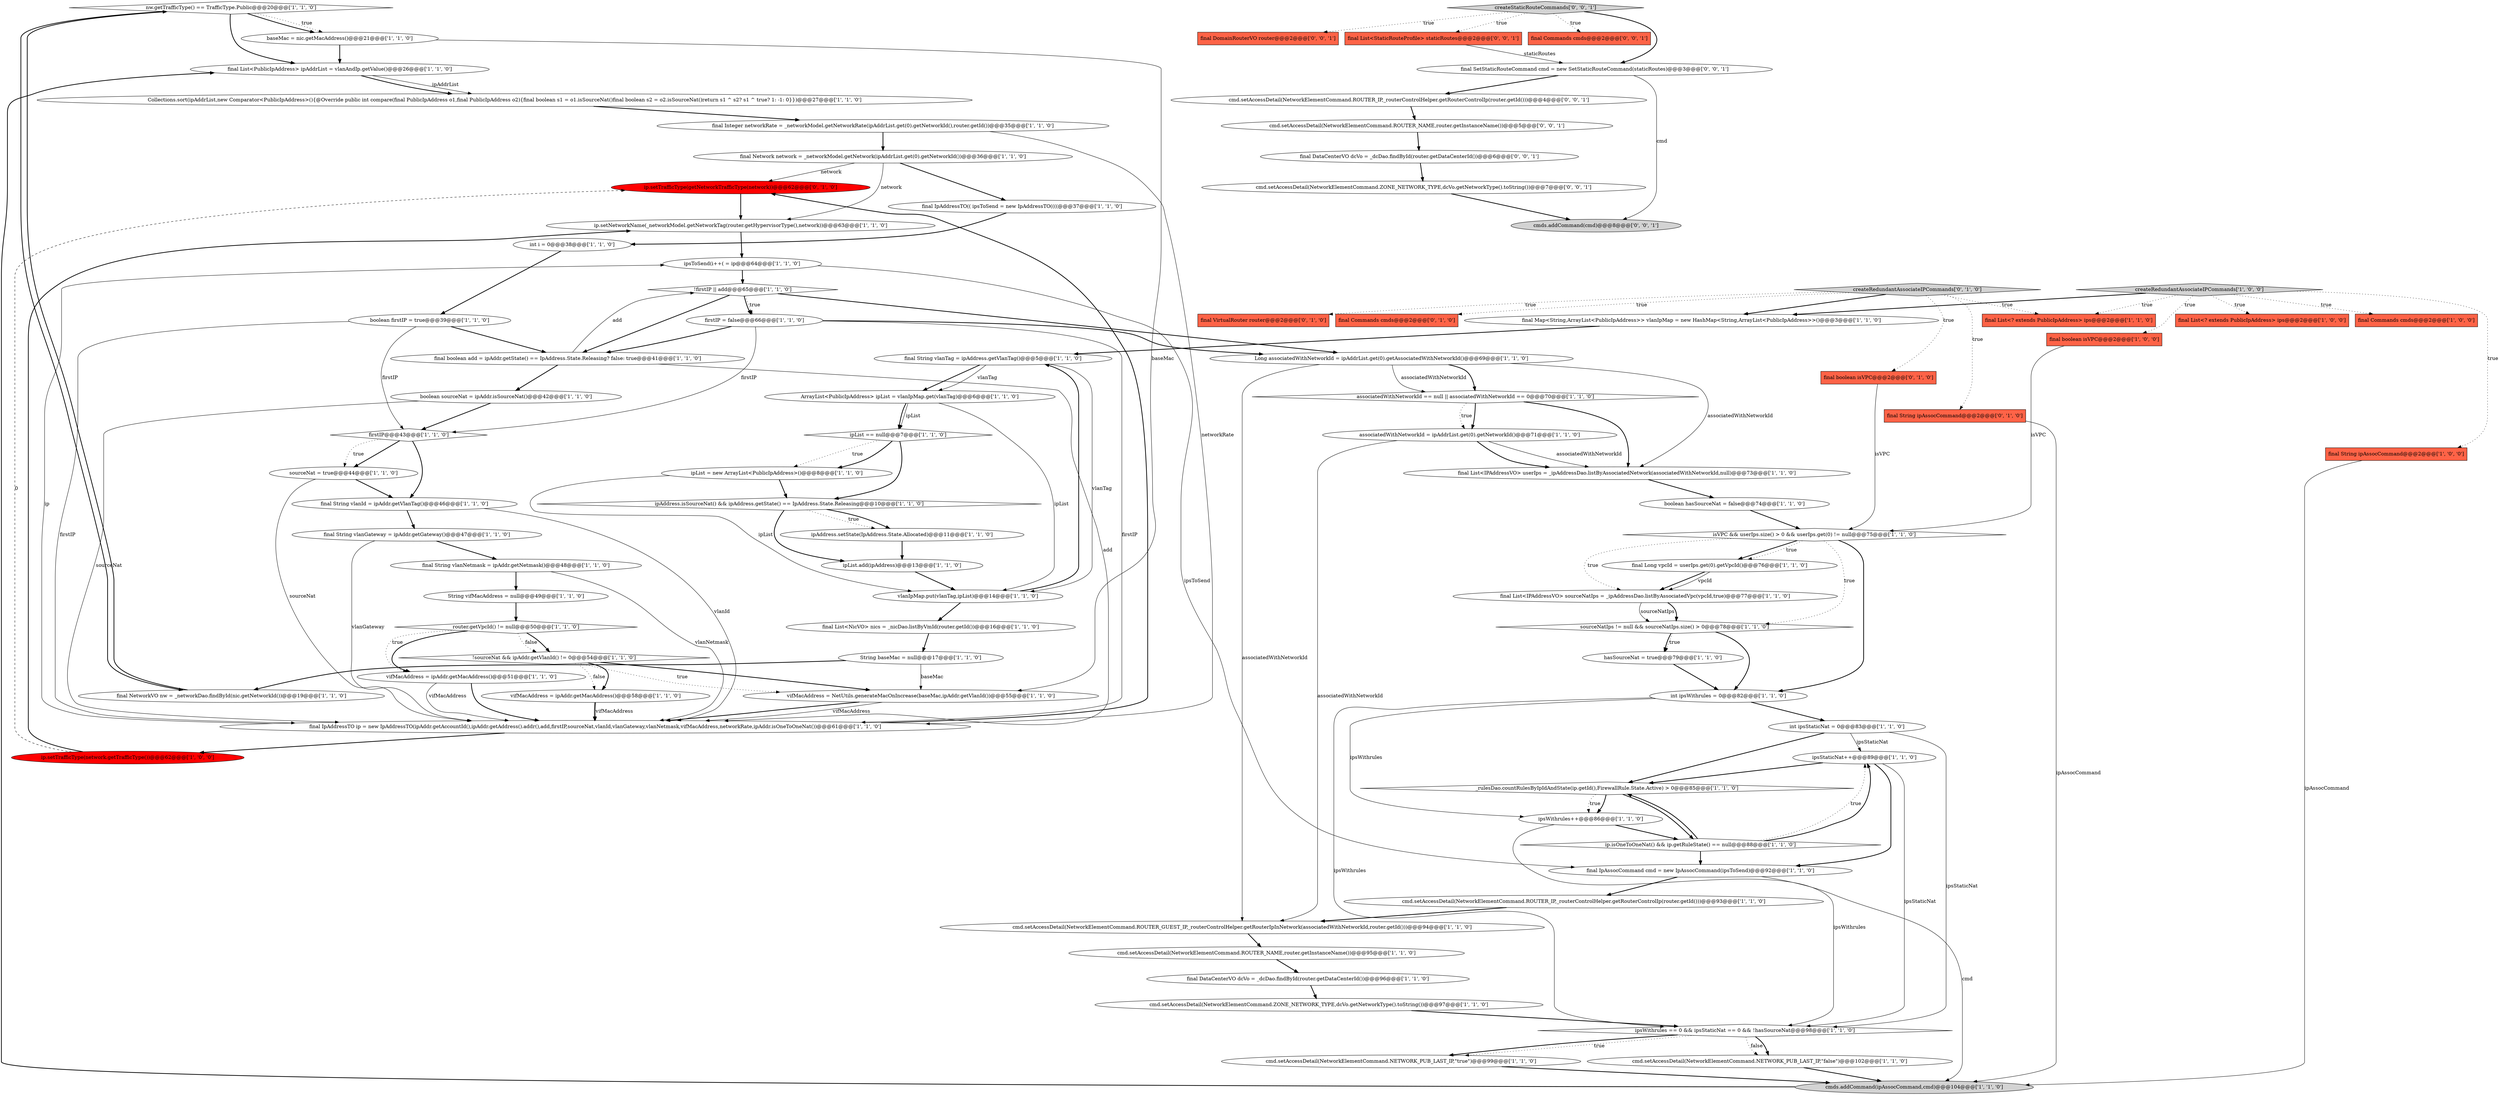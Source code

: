 digraph {
54 [style = filled, label = "nw.getTrafficType() == TrafficType.Public@@@20@@@['1', '1', '0']", fillcolor = white, shape = diamond image = "AAA0AAABBB1BBB"];
14 [style = filled, label = "Collections.sort(ipAddrList,new Comparator<PublicIpAddress>(){@Override public int compare(final PublicIpAddress o1,final PublicIpAddress o2){final boolean s1 = o1.isSourceNat()final boolean s2 = o2.isSourceNat()return s1 ^ s2? s1 ^ true? 1: -1: 0}})@@@27@@@['1', '1', '0']", fillcolor = white, shape = ellipse image = "AAA0AAABBB1BBB"];
8 [style = filled, label = "ipsStaticNat++@@@89@@@['1', '1', '0']", fillcolor = white, shape = ellipse image = "AAA0AAABBB1BBB"];
86 [style = filled, label = "cmd.setAccessDetail(NetworkElementCommand.ROUTER_NAME,router.getInstanceName())@@@5@@@['0', '0', '1']", fillcolor = white, shape = ellipse image = "AAA0AAABBB3BBB"];
65 [style = filled, label = "String baseMac = null@@@17@@@['1', '1', '0']", fillcolor = white, shape = ellipse image = "AAA0AAABBB1BBB"];
62 [style = filled, label = "final Network network = _networkModel.getNetwork(ipAddrList.get(0).getNetworkId())@@@36@@@['1', '1', '0']", fillcolor = white, shape = ellipse image = "AAA0AAABBB1BBB"];
77 [style = filled, label = "ip.setTrafficType(getNetworkTrafficType(network))@@@62@@@['0', '1', '0']", fillcolor = red, shape = ellipse image = "AAA1AAABBB2BBB"];
41 [style = filled, label = "vlanIpMap.put(vlanTag,ipList)@@@14@@@['1', '1', '0']", fillcolor = white, shape = ellipse image = "AAA0AAABBB1BBB"];
63 [style = filled, label = "final String vlanNetmask = ipAddr.getNetmask()@@@48@@@['1', '1', '0']", fillcolor = white, shape = ellipse image = "AAA0AAABBB1BBB"];
55 [style = filled, label = "firstIP@@@43@@@['1', '1', '0']", fillcolor = white, shape = diamond image = "AAA0AAABBB1BBB"];
36 [style = filled, label = "ipList = new ArrayList<PublicIpAddress>()@@@8@@@['1', '1', '0']", fillcolor = white, shape = ellipse image = "AAA0AAABBB1BBB"];
27 [style = filled, label = "final NetworkVO nw = _networkDao.findById(nic.getNetworkId())@@@19@@@['1', '1', '0']", fillcolor = white, shape = ellipse image = "AAA0AAABBB1BBB"];
48 [style = filled, label = "final IpAddressTO(( ipsToSend = new IpAddressTO((((@@@37@@@['1', '1', '0']", fillcolor = white, shape = ellipse image = "AAA0AAABBB1BBB"];
74 [style = filled, label = "final VirtualRouter router@@@2@@@['0', '1', '0']", fillcolor = tomato, shape = box image = "AAA0AAABBB2BBB"];
80 [style = filled, label = "cmd.setAccessDetail(NetworkElementCommand.ROUTER_IP,_routerControlHelper.getRouterControlIp(router.getId()))@@@4@@@['0', '0', '1']", fillcolor = white, shape = ellipse image = "AAA0AAABBB3BBB"];
50 [style = filled, label = "int ipsStaticNat = 0@@@83@@@['1', '1', '0']", fillcolor = white, shape = ellipse image = "AAA0AAABBB1BBB"];
58 [style = filled, label = "baseMac = nic.getMacAddress()@@@21@@@['1', '1', '0']", fillcolor = white, shape = ellipse image = "AAA0AAABBB1BBB"];
78 [style = filled, label = "final DomainRouterVO router@@@2@@@['0', '0', '1']", fillcolor = tomato, shape = box image = "AAA0AAABBB3BBB"];
60 [style = filled, label = "cmd.setAccessDetail(NetworkElementCommand.NETWORK_PUB_LAST_IP,\"true\")@@@99@@@['1', '1', '0']", fillcolor = white, shape = ellipse image = "AAA0AAABBB1BBB"];
61 [style = filled, label = "final Map<String,ArrayList<PublicIpAddress>> vlanIpMap = new HashMap<String,ArrayList<PublicIpAddress>>()@@@3@@@['1', '1', '0']", fillcolor = white, shape = ellipse image = "AAA0AAABBB1BBB"];
44 [style = filled, label = "vifMacAddress = ipAddr.getMacAddress()@@@58@@@['1', '1', '0']", fillcolor = white, shape = ellipse image = "AAA0AAABBB1BBB"];
25 [style = filled, label = "cmd.setAccessDetail(NetworkElementCommand.ROUTER_GUEST_IP,_routerControlHelper.getRouterIpInNetwork(associatedWithNetworkId,router.getId()))@@@94@@@['1', '1', '0']", fillcolor = white, shape = ellipse image = "AAA0AAABBB1BBB"];
20 [style = filled, label = "cmd.setAccessDetail(NetworkElementCommand.NETWORK_PUB_LAST_IP,\"false\")@@@102@@@['1', '1', '0']", fillcolor = white, shape = ellipse image = "AAA0AAABBB1BBB"];
26 [style = filled, label = "final String ipAssocCommand@@@2@@@['1', '0', '0']", fillcolor = tomato, shape = box image = "AAA0AAABBB1BBB"];
82 [style = filled, label = "final List<StaticRouteProfile> staticRoutes@@@2@@@['0', '0', '1']", fillcolor = tomato, shape = box image = "AAA0AAABBB3BBB"];
2 [style = filled, label = "final String vlanGateway = ipAddr.getGateway()@@@47@@@['1', '1', '0']", fillcolor = white, shape = ellipse image = "AAA0AAABBB1BBB"];
38 [style = filled, label = "final String vlanId = ipAddr.getVlanTag()@@@46@@@['1', '1', '0']", fillcolor = white, shape = ellipse image = "AAA0AAABBB1BBB"];
59 [style = filled, label = "final IpAddressTO ip = new IpAddressTO(ipAddr.getAccountId(),ipAddr.getAddress().addr(),add,firstIP,sourceNat,vlanId,vlanGateway,vlanNetmask,vifMacAddress,networkRate,ipAddr.isOneToOneNat())@@@61@@@['1', '1', '0']", fillcolor = white, shape = ellipse image = "AAA0AAABBB1BBB"];
83 [style = filled, label = "final DataCenterVO dcVo = _dcDao.findById(router.getDataCenterId())@@@6@@@['0', '0', '1']", fillcolor = white, shape = ellipse image = "AAA0AAABBB3BBB"];
28 [style = filled, label = "Long associatedWithNetworkId = ipAddrList.get(0).getAssociatedWithNetworkId()@@@69@@@['1', '1', '0']", fillcolor = white, shape = ellipse image = "AAA0AAABBB1BBB"];
66 [style = filled, label = "hasSourceNat = true@@@79@@@['1', '1', '0']", fillcolor = white, shape = ellipse image = "AAA0AAABBB1BBB"];
0 [style = filled, label = "final String vlanTag = ipAddress.getVlanTag()@@@5@@@['1', '1', '0']", fillcolor = white, shape = ellipse image = "AAA0AAABBB1BBB"];
33 [style = filled, label = "router.getVpcId() != null@@@50@@@['1', '1', '0']", fillcolor = white, shape = diamond image = "AAA0AAABBB1BBB"];
6 [style = filled, label = "int i = 0@@@38@@@['1', '1', '0']", fillcolor = white, shape = ellipse image = "AAA0AAABBB1BBB"];
22 [style = filled, label = "String vifMacAddress = null@@@49@@@['1', '1', '0']", fillcolor = white, shape = ellipse image = "AAA0AAABBB1BBB"];
46 [style = filled, label = "cmd.setAccessDetail(NetworkElementCommand.ZONE_NETWORK_TYPE,dcVo.getNetworkType().toString())@@@97@@@['1', '1', '0']", fillcolor = white, shape = ellipse image = "AAA0AAABBB1BBB"];
56 [style = filled, label = "boolean hasSourceNat = false@@@74@@@['1', '1', '0']", fillcolor = white, shape = ellipse image = "AAA0AAABBB1BBB"];
85 [style = filled, label = "final Commands cmds@@@2@@@['0', '0', '1']", fillcolor = tomato, shape = box image = "AAA0AAABBB3BBB"];
16 [style = filled, label = "cmd.setAccessDetail(NetworkElementCommand.ROUTER_IP,_routerControlHelper.getRouterControlIp(router.getId()))@@@93@@@['1', '1', '0']", fillcolor = white, shape = ellipse image = "AAA0AAABBB1BBB"];
40 [style = filled, label = "final List<IPAddressVO> userIps = _ipAddressDao.listByAssociatedNetwork(associatedWithNetworkId,null)@@@73@@@['1', '1', '0']", fillcolor = white, shape = ellipse image = "AAA0AAABBB1BBB"];
76 [style = filled, label = "final Commands cmds@@@2@@@['0', '1', '0']", fillcolor = tomato, shape = box image = "AAA0AAABBB2BBB"];
57 [style = filled, label = "final IpAssocCommand cmd = new IpAssocCommand(ipsToSend)@@@92@@@['1', '1', '0']", fillcolor = white, shape = ellipse image = "AAA0AAABBB1BBB"];
12 [style = filled, label = "final boolean isVPC@@@2@@@['1', '0', '0']", fillcolor = tomato, shape = box image = "AAA0AAABBB1BBB"];
1 [style = filled, label = "!sourceNat && ipAddr.getVlanId() != 0@@@54@@@['1', '1', '0']", fillcolor = white, shape = diamond image = "AAA0AAABBB1BBB"];
84 [style = filled, label = "createStaticRouteCommands['0', '0', '1']", fillcolor = lightgray, shape = diamond image = "AAA0AAABBB3BBB"];
30 [style = filled, label = "ip.setTrafficType(network.getTrafficType())@@@62@@@['1', '0', '0']", fillcolor = red, shape = ellipse image = "AAA1AAABBB1BBB"];
23 [style = filled, label = "isVPC && userIps.size() > 0 && userIps.get(0) != null@@@75@@@['1', '1', '0']", fillcolor = white, shape = diamond image = "AAA0AAABBB1BBB"];
9 [style = filled, label = "associatedWithNetworkId = ipAddrList.get(0).getNetworkId()@@@71@@@['1', '1', '0']", fillcolor = white, shape = ellipse image = "AAA0AAABBB1BBB"];
71 [style = filled, label = "ip.isOneToOneNat() && ip.getRuleState() == null@@@88@@@['1', '1', '0']", fillcolor = white, shape = diamond image = "AAA0AAABBB1BBB"];
3 [style = filled, label = "final List<NicVO> nics = _nicDao.listByVmId(router.getId())@@@16@@@['1', '1', '0']", fillcolor = white, shape = ellipse image = "AAA0AAABBB1BBB"];
64 [style = filled, label = "ipList.add(ipAddress)@@@13@@@['1', '1', '0']", fillcolor = white, shape = ellipse image = "AAA0AAABBB1BBB"];
73 [style = filled, label = "final boolean isVPC@@@2@@@['0', '1', '0']", fillcolor = tomato, shape = box image = "AAA0AAABBB2BBB"];
69 [style = filled, label = "final List<? extends PublicIpAddress> ips@@@2@@@['1', '1', '0']", fillcolor = tomato, shape = box image = "AAA0AAABBB1BBB"];
79 [style = filled, label = "final SetStaticRouteCommand cmd = new SetStaticRouteCommand(staticRoutes)@@@3@@@['0', '0', '1']", fillcolor = white, shape = ellipse image = "AAA0AAABBB3BBB"];
49 [style = filled, label = "ipList == null@@@7@@@['1', '1', '0']", fillcolor = white, shape = diamond image = "AAA0AAABBB1BBB"];
70 [style = filled, label = "ipsToSend(i++( = ip@@@64@@@['1', '1', '0']", fillcolor = white, shape = ellipse image = "AAA0AAABBB1BBB"];
32 [style = filled, label = "final List<? extends PublicIpAddress> ips@@@2@@@['1', '0', '0']", fillcolor = tomato, shape = box image = "AAA0AAABBB1BBB"];
7 [style = filled, label = "final Long vpcId = userIps.get(0).getVpcId()@@@76@@@['1', '1', '0']", fillcolor = white, shape = ellipse image = "AAA0AAABBB1BBB"];
5 [style = filled, label = "associatedWithNetworkId == null || associatedWithNetworkId == 0@@@70@@@['1', '1', '0']", fillcolor = white, shape = diamond image = "AAA0AAABBB1BBB"];
13 [style = filled, label = "boolean sourceNat = ipAddr.isSourceNat()@@@42@@@['1', '1', '0']", fillcolor = white, shape = ellipse image = "AAA0AAABBB1BBB"];
39 [style = filled, label = "boolean firstIP = true@@@39@@@['1', '1', '0']", fillcolor = white, shape = ellipse image = "AAA0AAABBB1BBB"];
11 [style = filled, label = "final List<IPAddressVO> sourceNatIps = _ipAddressDao.listByAssociatedVpc(vpcId,true)@@@77@@@['1', '1', '0']", fillcolor = white, shape = ellipse image = "AAA0AAABBB1BBB"];
51 [style = filled, label = "final List<PublicIpAddress> ipAddrList = vlanAndIp.getValue()@@@26@@@['1', '1', '0']", fillcolor = white, shape = ellipse image = "AAA0AAABBB1BBB"];
68 [style = filled, label = "vifMacAddress = ipAddr.getMacAddress()@@@51@@@['1', '1', '0']", fillcolor = white, shape = ellipse image = "AAA0AAABBB1BBB"];
34 [style = filled, label = "vifMacAddress = NetUtils.generateMacOnIncrease(baseMac,ipAddr.getVlanId())@@@55@@@['1', '1', '0']", fillcolor = white, shape = ellipse image = "AAA0AAABBB1BBB"];
81 [style = filled, label = "cmds.addCommand(cmd)@@@8@@@['0', '0', '1']", fillcolor = lightgray, shape = ellipse image = "AAA0AAABBB3BBB"];
45 [style = filled, label = "int ipsWithrules = 0@@@82@@@['1', '1', '0']", fillcolor = white, shape = ellipse image = "AAA0AAABBB1BBB"];
24 [style = filled, label = "sourceNatIps != null && sourceNatIps.size() > 0@@@78@@@['1', '1', '0']", fillcolor = white, shape = diamond image = "AAA0AAABBB1BBB"];
17 [style = filled, label = "createRedundantAssociateIPCommands['1', '0', '0']", fillcolor = lightgray, shape = diamond image = "AAA0AAABBB1BBB"];
37 [style = filled, label = "ipsWithrules++@@@86@@@['1', '1', '0']", fillcolor = white, shape = ellipse image = "AAA0AAABBB1BBB"];
4 [style = filled, label = "!firstIP || add@@@65@@@['1', '1', '0']", fillcolor = white, shape = diamond image = "AAA0AAABBB1BBB"];
47 [style = filled, label = "ipsWithrules == 0 && ipsStaticNat == 0 && !hasSourceNat@@@98@@@['1', '1', '0']", fillcolor = white, shape = diamond image = "AAA0AAABBB1BBB"];
43 [style = filled, label = "_rulesDao.countRulesByIpIdAndState(ip.getId(),FirewallRule.State.Active) > 0@@@85@@@['1', '1', '0']", fillcolor = white, shape = diamond image = "AAA0AAABBB1BBB"];
87 [style = filled, label = "cmd.setAccessDetail(NetworkElementCommand.ZONE_NETWORK_TYPE,dcVo.getNetworkType().toString())@@@7@@@['0', '0', '1']", fillcolor = white, shape = ellipse image = "AAA0AAABBB3BBB"];
31 [style = filled, label = "ipAddress.isSourceNat() && ipAddress.getState() == IpAddress.State.Releasing@@@10@@@['1', '1', '0']", fillcolor = white, shape = diamond image = "AAA0AAABBB1BBB"];
19 [style = filled, label = "final DataCenterVO dcVo = _dcDao.findById(router.getDataCenterId())@@@96@@@['1', '1', '0']", fillcolor = white, shape = ellipse image = "AAA0AAABBB1BBB"];
72 [style = filled, label = "createRedundantAssociateIPCommands['0', '1', '0']", fillcolor = lightgray, shape = diamond image = "AAA0AAABBB2BBB"];
67 [style = filled, label = "final Commands cmds@@@2@@@['1', '0', '0']", fillcolor = tomato, shape = box image = "AAA0AAABBB1BBB"];
29 [style = filled, label = "sourceNat = true@@@44@@@['1', '1', '0']", fillcolor = white, shape = ellipse image = "AAA0AAABBB1BBB"];
52 [style = filled, label = "cmd.setAccessDetail(NetworkElementCommand.ROUTER_NAME,router.getInstanceName())@@@95@@@['1', '1', '0']", fillcolor = white, shape = ellipse image = "AAA0AAABBB1BBB"];
75 [style = filled, label = "final String ipAssocCommand@@@2@@@['0', '1', '0']", fillcolor = tomato, shape = box image = "AAA0AAABBB2BBB"];
21 [style = filled, label = "firstIP = false@@@66@@@['1', '1', '0']", fillcolor = white, shape = ellipse image = "AAA0AAABBB1BBB"];
53 [style = filled, label = "ArrayList<PublicIpAddress> ipList = vlanIpMap.get(vlanTag)@@@6@@@['1', '1', '0']", fillcolor = white, shape = ellipse image = "AAA0AAABBB1BBB"];
18 [style = filled, label = "ipAddress.setState(IpAddress.State.Allocated)@@@11@@@['1', '1', '0']", fillcolor = white, shape = ellipse image = "AAA0AAABBB1BBB"];
15 [style = filled, label = "final Integer networkRate = _networkModel.getNetworkRate(ipAddrList.get(0).getNetworkId(),router.getId())@@@35@@@['1', '1', '0']", fillcolor = white, shape = ellipse image = "AAA0AAABBB1BBB"];
42 [style = filled, label = "final boolean add = ipAddr.getState() == IpAddress.State.Releasing? false: true@@@41@@@['1', '1', '0']", fillcolor = white, shape = ellipse image = "AAA0AAABBB1BBB"];
10 [style = filled, label = "ip.setNetworkName(_networkModel.getNetworkTag(router.getHypervisorType(),network))@@@63@@@['1', '1', '0']", fillcolor = white, shape = ellipse image = "AAA0AAABBB1BBB"];
35 [style = filled, label = "cmds.addCommand(ipAssocCommand,cmd)@@@104@@@['1', '1', '0']", fillcolor = lightgray, shape = ellipse image = "AAA0AAABBB1BBB"];
50->8 [style = solid, label="ipsStaticNat"];
41->0 [style = bold, label=""];
54->27 [style = bold, label=""];
21->42 [style = bold, label=""];
9->40 [style = solid, label="associatedWithNetworkId"];
17->67 [style = dotted, label="true"];
25->52 [style = bold, label=""];
84->79 [style = bold, label=""];
18->64 [style = bold, label=""];
5->9 [style = bold, label=""];
13->55 [style = bold, label=""];
23->45 [style = bold, label=""];
72->75 [style = dotted, label="true"];
28->5 [style = solid, label="associatedWithNetworkId"];
50->47 [style = solid, label="ipsStaticNat"];
36->41 [style = solid, label="ipList"];
3->65 [style = bold, label=""];
33->68 [style = bold, label=""];
1->44 [style = dotted, label="false"];
1->34 [style = dotted, label="true"];
21->28 [style = bold, label=""];
63->22 [style = bold, label=""];
34->59 [style = solid, label="vifMacAddress"];
39->59 [style = solid, label="firstIP"];
0->53 [style = bold, label=""];
2->63 [style = bold, label=""];
57->16 [style = bold, label=""];
53->41 [style = solid, label="ipList"];
59->77 [style = bold, label=""];
84->85 [style = dotted, label="true"];
39->55 [style = solid, label="firstIP"];
30->77 [style = dashed, label="0"];
5->9 [style = dotted, label="true"];
49->36 [style = dotted, label="true"];
29->59 [style = solid, label="sourceNat"];
47->60 [style = bold, label=""];
0->41 [style = solid, label="vlanTag"];
8->57 [style = bold, label=""];
68->59 [style = solid, label="vifMacAddress"];
49->36 [style = bold, label=""];
66->45 [style = bold, label=""];
84->82 [style = dotted, label="true"];
9->40 [style = bold, label=""];
17->26 [style = dotted, label="true"];
82->79 [style = solid, label="staticRoutes"];
22->33 [style = bold, label=""];
28->5 [style = bold, label=""];
7->11 [style = bold, label=""];
50->43 [style = bold, label=""];
1->44 [style = bold, label=""];
55->29 [style = bold, label=""];
36->31 [style = bold, label=""];
80->86 [style = bold, label=""];
4->21 [style = bold, label=""];
55->38 [style = bold, label=""];
13->59 [style = solid, label="sourceNat"];
52->19 [style = bold, label=""];
47->60 [style = dotted, label="true"];
51->14 [style = solid, label="ipAddrList"];
54->58 [style = bold, label=""];
38->2 [style = bold, label=""];
11->24 [style = solid, label="sourceNatIps"];
51->14 [style = bold, label=""];
44->59 [style = solid, label="vifMacAddress"];
65->27 [style = bold, label=""];
34->59 [style = bold, label=""];
58->51 [style = bold, label=""];
42->4 [style = solid, label="add"];
65->34 [style = solid, label="baseMac"];
49->31 [style = bold, label=""];
72->61 [style = bold, label=""];
28->40 [style = solid, label="associatedWithNetworkId"];
72->73 [style = dotted, label="true"];
30->10 [style = bold, label=""];
61->0 [style = bold, label=""];
27->54 [style = bold, label=""];
56->23 [style = bold, label=""];
62->48 [style = bold, label=""];
14->15 [style = bold, label=""];
29->38 [style = bold, label=""];
23->7 [style = bold, label=""];
19->46 [style = bold, label=""];
71->8 [style = dotted, label="true"];
75->35 [style = solid, label="ipAssocCommand"];
64->41 [style = bold, label=""];
6->39 [style = bold, label=""];
39->42 [style = bold, label=""];
23->24 [style = dotted, label="true"];
35->51 [style = bold, label=""];
45->47 [style = solid, label="ipsWithrules"];
54->58 [style = dotted, label="true"];
72->76 [style = dotted, label="true"];
40->56 [style = bold, label=""];
17->69 [style = dotted, label="true"];
24->66 [style = bold, label=""];
2->59 [style = solid, label="vlanGateway"];
77->10 [style = bold, label=""];
79->80 [style = bold, label=""];
72->74 [style = dotted, label="true"];
87->81 [style = bold, label=""];
23->7 [style = dotted, label="true"];
48->6 [style = bold, label=""];
11->24 [style = bold, label=""];
9->25 [style = solid, label="associatedWithNetworkId"];
31->18 [style = dotted, label="true"];
86->83 [style = bold, label=""];
24->45 [style = bold, label=""];
58->34 [style = solid, label="baseMac"];
4->21 [style = dotted, label="true"];
12->23 [style = solid, label="isVPC"];
53->49 [style = solid, label="ipList"];
1->34 [style = bold, label=""];
55->29 [style = dotted, label="true"];
0->53 [style = solid, label="vlanTag"];
84->78 [style = dotted, label="true"];
17->12 [style = dotted, label="true"];
72->69 [style = dotted, label="true"];
62->10 [style = solid, label="network"];
59->70 [style = solid, label="ip"];
37->71 [style = bold, label=""];
70->57 [style = solid, label="ipsToSend"];
70->4 [style = bold, label=""];
24->66 [style = dotted, label="true"];
38->59 [style = solid, label="vlanId"];
8->47 [style = solid, label="ipsStaticNat"];
79->81 [style = solid, label="cmd"];
5->40 [style = bold, label=""];
71->8 [style = bold, label=""];
54->51 [style = bold, label=""];
28->25 [style = solid, label="associatedWithNetworkId"];
21->59 [style = solid, label="firstIP"];
43->71 [style = bold, label=""];
42->13 [style = bold, label=""];
17->61 [style = bold, label=""];
47->20 [style = dotted, label="false"];
41->3 [style = bold, label=""];
15->59 [style = solid, label="networkRate"];
4->42 [style = bold, label=""];
33->1 [style = dotted, label="false"];
31->18 [style = bold, label=""];
15->62 [style = bold, label=""];
16->25 [style = bold, label=""];
33->1 [style = bold, label=""];
8->43 [style = bold, label=""];
43->37 [style = bold, label=""];
46->47 [style = bold, label=""];
17->32 [style = dotted, label="true"];
45->37 [style = solid, label="ipsWithrules"];
4->28 [style = bold, label=""];
57->35 [style = solid, label="cmd"];
63->59 [style = solid, label="vlanNetmask"];
53->49 [style = bold, label=""];
21->55 [style = solid, label="firstIP"];
71->57 [style = bold, label=""];
60->35 [style = bold, label=""];
26->35 [style = solid, label="ipAssocCommand"];
43->37 [style = dotted, label="true"];
71->43 [style = bold, label=""];
42->59 [style = solid, label="add"];
73->23 [style = solid, label="isVPC"];
45->50 [style = bold, label=""];
37->47 [style = solid, label="ipsWithrules"];
47->20 [style = bold, label=""];
68->59 [style = bold, label=""];
7->11 [style = solid, label="vpcId"];
31->64 [style = bold, label=""];
59->30 [style = bold, label=""];
20->35 [style = bold, label=""];
10->70 [style = bold, label=""];
33->68 [style = dotted, label="true"];
83->87 [style = bold, label=""];
62->77 [style = solid, label="network"];
44->59 [style = bold, label=""];
23->11 [style = dotted, label="true"];
}
